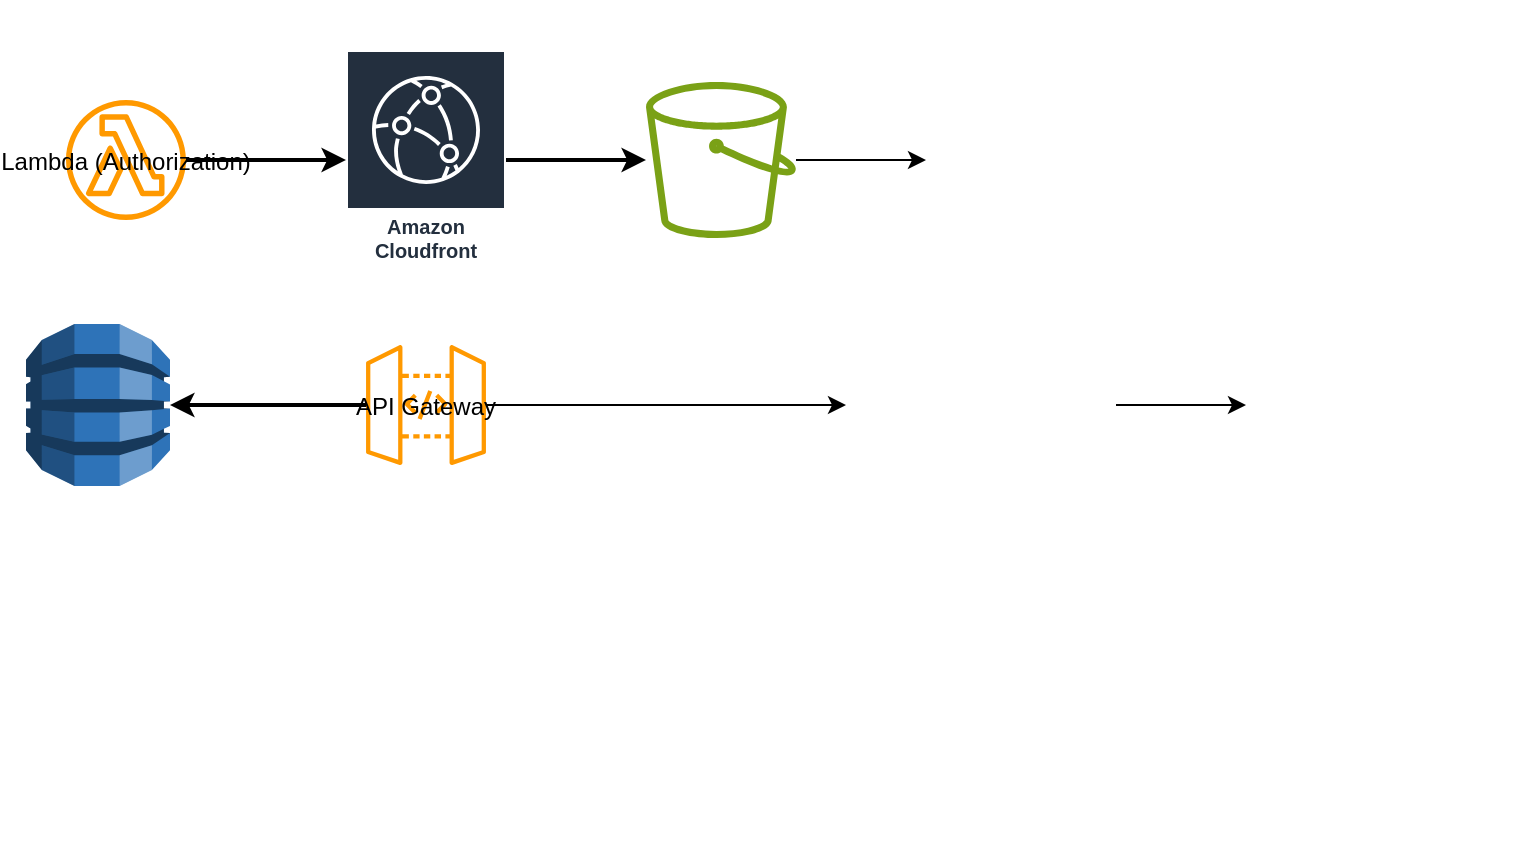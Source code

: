 <mxfile version="24.7.17">
  <diagram name="Architecture Diagram" id="w1tjhy3CBnBMz135f7Nt">
    <mxGraphModel dx="1050" dy="557" grid="1" gridSize="10" guides="1" tooltips="1" connect="1" arrows="1" fold="1" page="1" pageScale="1" pageWidth="827" pageHeight="1169" math="0" shadow="0">
      <root>
        <mxCell id="0" />
        <mxCell id="1" parent="0" />
        <mxCell id="-kuVojUvmgBwoXAbDv_y-1" value="Lambda (Authorization)" style="shape=mxgraph.aws4.lambda_function;fillColor=#FF9900;strokeColor=#232F3E;" vertex="1" parent="1">
          <mxGeometry x="150" y="100" width="100" height="60" as="geometry" />
        </mxCell>
        <mxCell id="-kuVojUvmgBwoXAbDv_y-25" style="edgeStyle=orthogonalEdgeStyle;rounded=0;orthogonalLoop=1;jettySize=auto;html=1;entryX=0;entryY=0.5;entryDx=0;entryDy=0;" edge="1" parent="1" source="-kuVojUvmgBwoXAbDv_y-8" target="-kuVojUvmgBwoXAbDv_y-24">
          <mxGeometry relative="1" as="geometry" />
        </mxCell>
        <mxCell id="-kuVojUvmgBwoXAbDv_y-8" value="API Gateway" style="shape=mxgraph.aws4.api_gateway;fillColor=#FF9900;strokeColor=#232F3E;" vertex="1" parent="1">
          <mxGeometry x="300" y="222.5" width="100" height="60" as="geometry" />
        </mxCell>
        <mxCell id="-kuVojUvmgBwoXAbDv_y-10" value="" style="edgeStyle=orthogonalEdgeStyle;strokeColor=#000000;strokeWidth=2;" edge="1" parent="1" source="-kuVojUvmgBwoXAbDv_y-1" target="-kuVojUvmgBwoXAbDv_y-14">
          <mxGeometry relative="1" as="geometry">
            <mxPoint x="300" y="130" as="targetPoint" />
          </mxGeometry>
        </mxCell>
        <mxCell id="-kuVojUvmgBwoXAbDv_y-11" value="" style="edgeStyle=orthogonalEdgeStyle;strokeColor=#000000;strokeWidth=2;" edge="1" parent="1" source="-kuVojUvmgBwoXAbDv_y-14" target="-kuVojUvmgBwoXAbDv_y-16">
          <mxGeometry relative="1" as="geometry">
            <mxPoint x="400" y="130" as="sourcePoint" />
            <mxPoint x="450" y="130" as="targetPoint" />
          </mxGeometry>
        </mxCell>
        <mxCell id="-kuVojUvmgBwoXAbDv_y-12" value="" style="edgeStyle=orthogonalEdgeStyle;strokeColor=#000000;strokeWidth=2;entryX=1;entryY=0.5;entryDx=0;entryDy=0;entryPerimeter=0;" edge="1" parent="1" source="-kuVojUvmgBwoXAbDv_y-8" target="-kuVojUvmgBwoXAbDv_y-20">
          <mxGeometry relative="1" as="geometry">
            <mxPoint x="250" y="252.5" as="targetPoint" />
          </mxGeometry>
        </mxCell>
        <mxCell id="-kuVojUvmgBwoXAbDv_y-14" value="Amazon Cloudfront" style="sketch=0;outlineConnect=0;fontColor=#232F3E;gradientColor=none;strokeColor=#ffffff;fillColor=#232F3E;dashed=0;verticalLabelPosition=middle;verticalAlign=bottom;align=center;html=1;whiteSpace=wrap;fontSize=10;fontStyle=1;spacing=3;shape=mxgraph.aws4.productIcon;prIcon=mxgraph.aws4.cloudfront;" vertex="1" parent="1">
          <mxGeometry x="310" y="75" width="80" height="110" as="geometry" />
        </mxCell>
        <mxCell id="-kuVojUvmgBwoXAbDv_y-17" style="edgeStyle=orthogonalEdgeStyle;rounded=0;orthogonalLoop=1;jettySize=auto;html=1;entryX=0;entryY=0.5;entryDx=0;entryDy=0;" edge="1" parent="1" source="-kuVojUvmgBwoXAbDv_y-16">
          <mxGeometry relative="1" as="geometry">
            <mxPoint x="600" y="130" as="targetPoint" />
          </mxGeometry>
        </mxCell>
        <mxCell id="-kuVojUvmgBwoXAbDv_y-16" value="" style="sketch=0;outlineConnect=0;fontColor=#232F3E;gradientColor=none;fillColor=#7AA116;strokeColor=none;dashed=0;verticalLabelPosition=bottom;verticalAlign=top;align=center;html=1;fontSize=12;fontStyle=0;aspect=fixed;pointerEvents=1;shape=mxgraph.aws4.bucket;" vertex="1" parent="1">
          <mxGeometry x="460" y="91" width="75" height="78" as="geometry" />
        </mxCell>
        <mxCell id="-kuVojUvmgBwoXAbDv_y-18" value="" style="shape=image;verticalLabelPosition=bottom;labelBackgroundColor=default;verticalAlign=top;aspect=fixed;imageAspect=0;image=https://www.patrickdap.com/img/argocd/argo_huabd22e1bcdfe3e5788ebf809af826600_43942_250x0_resize_q85_box_3.png;" vertex="1" parent="1">
          <mxGeometry x="610" y="50" width="123.84" height="160" as="geometry" />
        </mxCell>
        <mxCell id="-kuVojUvmgBwoXAbDv_y-20" value="" style="outlineConnect=0;dashed=0;verticalLabelPosition=bottom;verticalAlign=top;align=center;html=1;shape=mxgraph.aws3.dynamo_db;fillColor=#2E73B8;gradientColor=none;" vertex="1" parent="1">
          <mxGeometry x="150" y="212" width="72" height="81" as="geometry" />
        </mxCell>
        <mxCell id="-kuVojUvmgBwoXAbDv_y-22" value="" style="shape=image;verticalLabelPosition=bottom;labelBackgroundColor=default;verticalAlign=top;aspect=fixed;imageAspect=0;image=https://miro.medium.com/v2/resize:fit:900/1*TY9uBBO9leUbRtlXmQBiug.png;" vertex="1" parent="1">
          <mxGeometry x="560" y="320" width="155" height="155" as="geometry" />
        </mxCell>
        <mxCell id="-kuVojUvmgBwoXAbDv_y-30" style="edgeStyle=orthogonalEdgeStyle;rounded=0;orthogonalLoop=1;jettySize=auto;html=1;" edge="1" parent="1" source="-kuVojUvmgBwoXAbDv_y-24" target="-kuVojUvmgBwoXAbDv_y-29">
          <mxGeometry relative="1" as="geometry" />
        </mxCell>
        <mxCell id="-kuVojUvmgBwoXAbDv_y-24" value="" style="shape=image;verticalLabelPosition=bottom;labelBackgroundColor=default;verticalAlign=top;aspect=fixed;imageAspect=0;image=https://miro.medium.com/v2/resize:fit:626/0*1kaWDHkvFr2kw_jQ.png;" vertex="1" parent="1">
          <mxGeometry x="560" y="185" width="135" height="135" as="geometry" />
        </mxCell>
        <mxCell id="-kuVojUvmgBwoXAbDv_y-29" value="" style="shape=image;verticalLabelPosition=bottom;labelBackgroundColor=default;verticalAlign=top;aspect=fixed;imageAspect=0;image=https://quintagroup.com/cms/js/js-image/javascript-logo.png;" vertex="1" parent="1">
          <mxGeometry x="760" y="185" width="135" height="135" as="geometry" />
        </mxCell>
      </root>
    </mxGraphModel>
  </diagram>
</mxfile>
